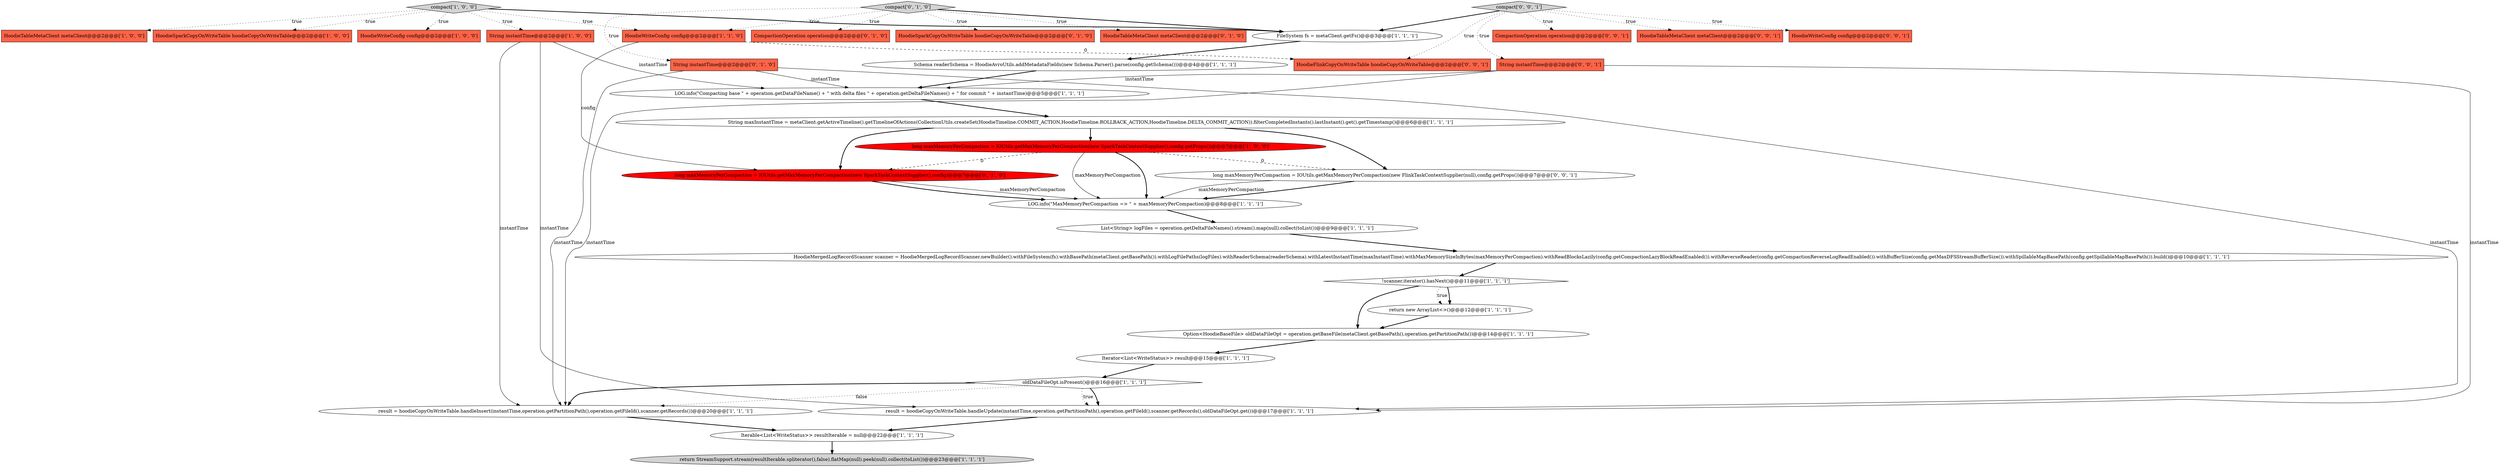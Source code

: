 digraph {
0 [style = filled, label = "String instantTime@@@2@@@['1', '0', '0']", fillcolor = tomato, shape = box image = "AAA0AAABBB1BBB"];
9 [style = filled, label = "HoodieTableMetaClient metaClient@@@2@@@['1', '0', '0']", fillcolor = tomato, shape = box image = "AAA0AAABBB1BBB"];
18 [style = filled, label = "long maxMemoryPerCompaction = IOUtils.getMaxMemoryPerCompaction(new SparkTaskContextSupplier(),config.getProps())@@@7@@@['1', '0', '0']", fillcolor = red, shape = ellipse image = "AAA1AAABBB1BBB"];
4 [style = filled, label = "Iterable<List<WriteStatus>> resultIterable = null@@@22@@@['1', '1', '1']", fillcolor = white, shape = ellipse image = "AAA0AAABBB1BBB"];
6 [style = filled, label = "Schema readerSchema = HoodieAvroUtils.addMetadataFields(new Schema.Parser().parse(config.getSchema()))@@@4@@@['1', '1', '1']", fillcolor = white, shape = ellipse image = "AAA0AAABBB1BBB"];
22 [style = filled, label = "String maxInstantTime = metaClient.getActiveTimeline().getTimelineOfActions(CollectionUtils.createSet(HoodieTimeline.COMMIT_ACTION,HoodieTimeline.ROLLBACK_ACTION,HoodieTimeline.DELTA_COMMIT_ACTION)).filterCompletedInstants().lastInstant().get().getTimestamp()@@@6@@@['1', '1', '1']", fillcolor = white, shape = ellipse image = "AAA0AAABBB1BBB"];
34 [style = filled, label = "long maxMemoryPerCompaction = IOUtils.getMaxMemoryPerCompaction(new FlinkTaskContextSupplier(null),config.getProps())@@@7@@@['0', '0', '1']", fillcolor = white, shape = ellipse image = "AAA0AAABBB3BBB"];
27 [style = filled, label = "HoodieSparkCopyOnWriteTable hoodieCopyOnWriteTable@@@2@@@['0', '1', '0']", fillcolor = tomato, shape = box image = "AAA0AAABBB2BBB"];
25 [style = filled, label = "long maxMemoryPerCompaction = IOUtils.getMaxMemoryPerCompaction(new SparkTaskContextSupplier(),config)@@@7@@@['0', '1', '0']", fillcolor = red, shape = ellipse image = "AAA1AAABBB2BBB"];
5 [style = filled, label = "return StreamSupport.stream(resultIterable.spliterator(),false).flatMap(null).peek(null).collect(toList())@@@23@@@['1', '1', '1']", fillcolor = lightgray, shape = ellipse image = "AAA0AAABBB1BBB"];
17 [style = filled, label = "HoodieWriteConfig config@@@2@@@['1', '0', '0']", fillcolor = tomato, shape = box image = "AAA0AAABBB1BBB"];
28 [style = filled, label = "HoodieTableMetaClient metaClient@@@2@@@['0', '1', '0']", fillcolor = tomato, shape = box image = "AAA0AAABBB2BBB"];
3 [style = filled, label = "LOG.info(\"Compacting base \" + operation.getDataFileName() + \" with delta files \" + operation.getDeltaFileNames() + \" for commit \" + instantTime)@@@5@@@['1', '1', '1']", fillcolor = white, shape = ellipse image = "AAA0AAABBB1BBB"];
12 [style = filled, label = "!scanner.iterator().hasNext()@@@11@@@['1', '1', '1']", fillcolor = white, shape = diamond image = "AAA0AAABBB1BBB"];
32 [style = filled, label = "CompactionOperation operation@@@2@@@['0', '0', '1']", fillcolor = tomato, shape = box image = "AAA0AAABBB3BBB"];
2 [style = filled, label = "Option<HoodieBaseFile> oldDataFileOpt = operation.getBaseFile(metaClient.getBasePath(),operation.getPartitionPath())@@@14@@@['1', '1', '1']", fillcolor = white, shape = ellipse image = "AAA0AAABBB1BBB"];
8 [style = filled, label = "LOG.info(\"MaxMemoryPerCompaction => \" + maxMemoryPerCompaction)@@@8@@@['1', '1', '1']", fillcolor = white, shape = ellipse image = "AAA0AAABBB1BBB"];
30 [style = filled, label = "String instantTime@@@2@@@['0', '0', '1']", fillcolor = tomato, shape = box image = "AAA0AAABBB3BBB"];
10 [style = filled, label = "FileSystem fs = metaClient.getFs()@@@3@@@['1', '1', '1']", fillcolor = white, shape = ellipse image = "AAA0AAABBB1BBB"];
24 [style = filled, label = "String instantTime@@@2@@@['0', '1', '0']", fillcolor = tomato, shape = box image = "AAA0AAABBB2BBB"];
20 [style = filled, label = "result = hoodieCopyOnWriteTable.handleInsert(instantTime,operation.getPartitionPath(),operation.getFileId(),scanner.getRecords())@@@20@@@['1', '1', '1']", fillcolor = white, shape = ellipse image = "AAA0AAABBB1BBB"];
15 [style = filled, label = "oldDataFileOpt.isPresent()@@@16@@@['1', '1', '1']", fillcolor = white, shape = diamond image = "AAA0AAABBB1BBB"];
16 [style = filled, label = "return new ArrayList<>()@@@12@@@['1', '1', '1']", fillcolor = white, shape = ellipse image = "AAA0AAABBB1BBB"];
11 [style = filled, label = "compact['1', '0', '0']", fillcolor = lightgray, shape = diamond image = "AAA0AAABBB1BBB"];
29 [style = filled, label = "HoodieTableMetaClient metaClient@@@2@@@['0', '0', '1']", fillcolor = tomato, shape = box image = "AAA0AAABBB3BBB"];
26 [style = filled, label = "CompactionOperation operation@@@2@@@['0', '1', '0']", fillcolor = tomato, shape = box image = "AAA0AAABBB2BBB"];
21 [style = filled, label = "HoodieWriteConfig config@@@2@@@['1', '1', '0']", fillcolor = tomato, shape = box image = "AAA0AAABBB1BBB"];
33 [style = filled, label = "compact['0', '0', '1']", fillcolor = lightgray, shape = diamond image = "AAA0AAABBB3BBB"];
35 [style = filled, label = "HoodieFlinkCopyOnWriteTable hoodieCopyOnWriteTable@@@2@@@['0', '0', '1']", fillcolor = tomato, shape = box image = "AAA0AAABBB3BBB"];
1 [style = filled, label = "Iterator<List<WriteStatus>> result@@@15@@@['1', '1', '1']", fillcolor = white, shape = ellipse image = "AAA0AAABBB1BBB"];
19 [style = filled, label = "List<String> logFiles = operation.getDeltaFileNames().stream().map(null).collect(toList())@@@9@@@['1', '1', '1']", fillcolor = white, shape = ellipse image = "AAA0AAABBB1BBB"];
7 [style = filled, label = "result = hoodieCopyOnWriteTable.handleUpdate(instantTime,operation.getPartitionPath(),operation.getFileId(),scanner.getRecords(),oldDataFileOpt.get())@@@17@@@['1', '1', '1']", fillcolor = white, shape = ellipse image = "AAA0AAABBB1BBB"];
23 [style = filled, label = "compact['0', '1', '0']", fillcolor = lightgray, shape = diamond image = "AAA0AAABBB2BBB"];
31 [style = filled, label = "HoodieWriteConfig config@@@2@@@['0', '0', '1']", fillcolor = tomato, shape = box image = "AAA0AAABBB3BBB"];
13 [style = filled, label = "HoodieMergedLogRecordScanner scanner = HoodieMergedLogRecordScanner.newBuilder().withFileSystem(fs).withBasePath(metaClient.getBasePath()).withLogFilePaths(logFiles).withReaderSchema(readerSchema).withLatestInstantTime(maxInstantTime).withMaxMemorySizeInBytes(maxMemoryPerCompaction).withReadBlocksLazily(config.getCompactionLazyBlockReadEnabled()).withReverseReader(config.getCompactionReverseLogReadEnabled()).withBufferSize(config.getMaxDFSStreamBufferSize()).withSpillableMapBasePath(config.getSpillableMapBasePath()).build()@@@10@@@['1', '1', '1']", fillcolor = white, shape = ellipse image = "AAA0AAABBB1BBB"];
14 [style = filled, label = "HoodieSparkCopyOnWriteTable hoodieCopyOnWriteTable@@@2@@@['1', '0', '0']", fillcolor = tomato, shape = box image = "AAA0AAABBB1BBB"];
6->3 [style = bold, label=""];
22->25 [style = bold, label=""];
15->7 [style = bold, label=""];
33->32 [style = dotted, label="true"];
8->19 [style = bold, label=""];
2->1 [style = bold, label=""];
1->15 [style = bold, label=""];
23->28 [style = dotted, label="true"];
30->20 [style = solid, label="instantTime"];
11->14 [style = dotted, label="true"];
23->21 [style = dotted, label="true"];
11->17 [style = dotted, label="true"];
11->9 [style = dotted, label="true"];
33->10 [style = bold, label=""];
0->3 [style = solid, label="instantTime"];
12->16 [style = bold, label=""];
7->4 [style = bold, label=""];
34->8 [style = bold, label=""];
16->2 [style = bold, label=""];
15->7 [style = dotted, label="true"];
3->22 [style = bold, label=""];
33->30 [style = dotted, label="true"];
10->6 [style = bold, label=""];
30->3 [style = solid, label="instantTime"];
20->4 [style = bold, label=""];
24->3 [style = solid, label="instantTime"];
18->34 [style = dashed, label="0"];
12->2 [style = bold, label=""];
22->18 [style = bold, label=""];
23->26 [style = dotted, label="true"];
30->7 [style = solid, label="instantTime"];
13->12 [style = bold, label=""];
33->35 [style = dotted, label="true"];
19->13 [style = bold, label=""];
0->7 [style = solid, label="instantTime"];
12->16 [style = dotted, label="true"];
11->10 [style = bold, label=""];
15->20 [style = bold, label=""];
11->0 [style = dotted, label="true"];
22->34 [style = bold, label=""];
25->8 [style = solid, label="maxMemoryPerCompaction"];
23->27 [style = dotted, label="true"];
0->20 [style = solid, label="instantTime"];
23->10 [style = bold, label=""];
33->29 [style = dotted, label="true"];
18->8 [style = solid, label="maxMemoryPerCompaction"];
15->20 [style = dotted, label="false"];
25->8 [style = bold, label=""];
18->8 [style = bold, label=""];
21->25 [style = solid, label="config"];
21->35 [style = dashed, label="0"];
34->8 [style = solid, label="maxMemoryPerCompaction"];
11->21 [style = dotted, label="true"];
4->5 [style = bold, label=""];
23->24 [style = dotted, label="true"];
24->20 [style = solid, label="instantTime"];
18->25 [style = dashed, label="0"];
24->7 [style = solid, label="instantTime"];
33->31 [style = dotted, label="true"];
}
